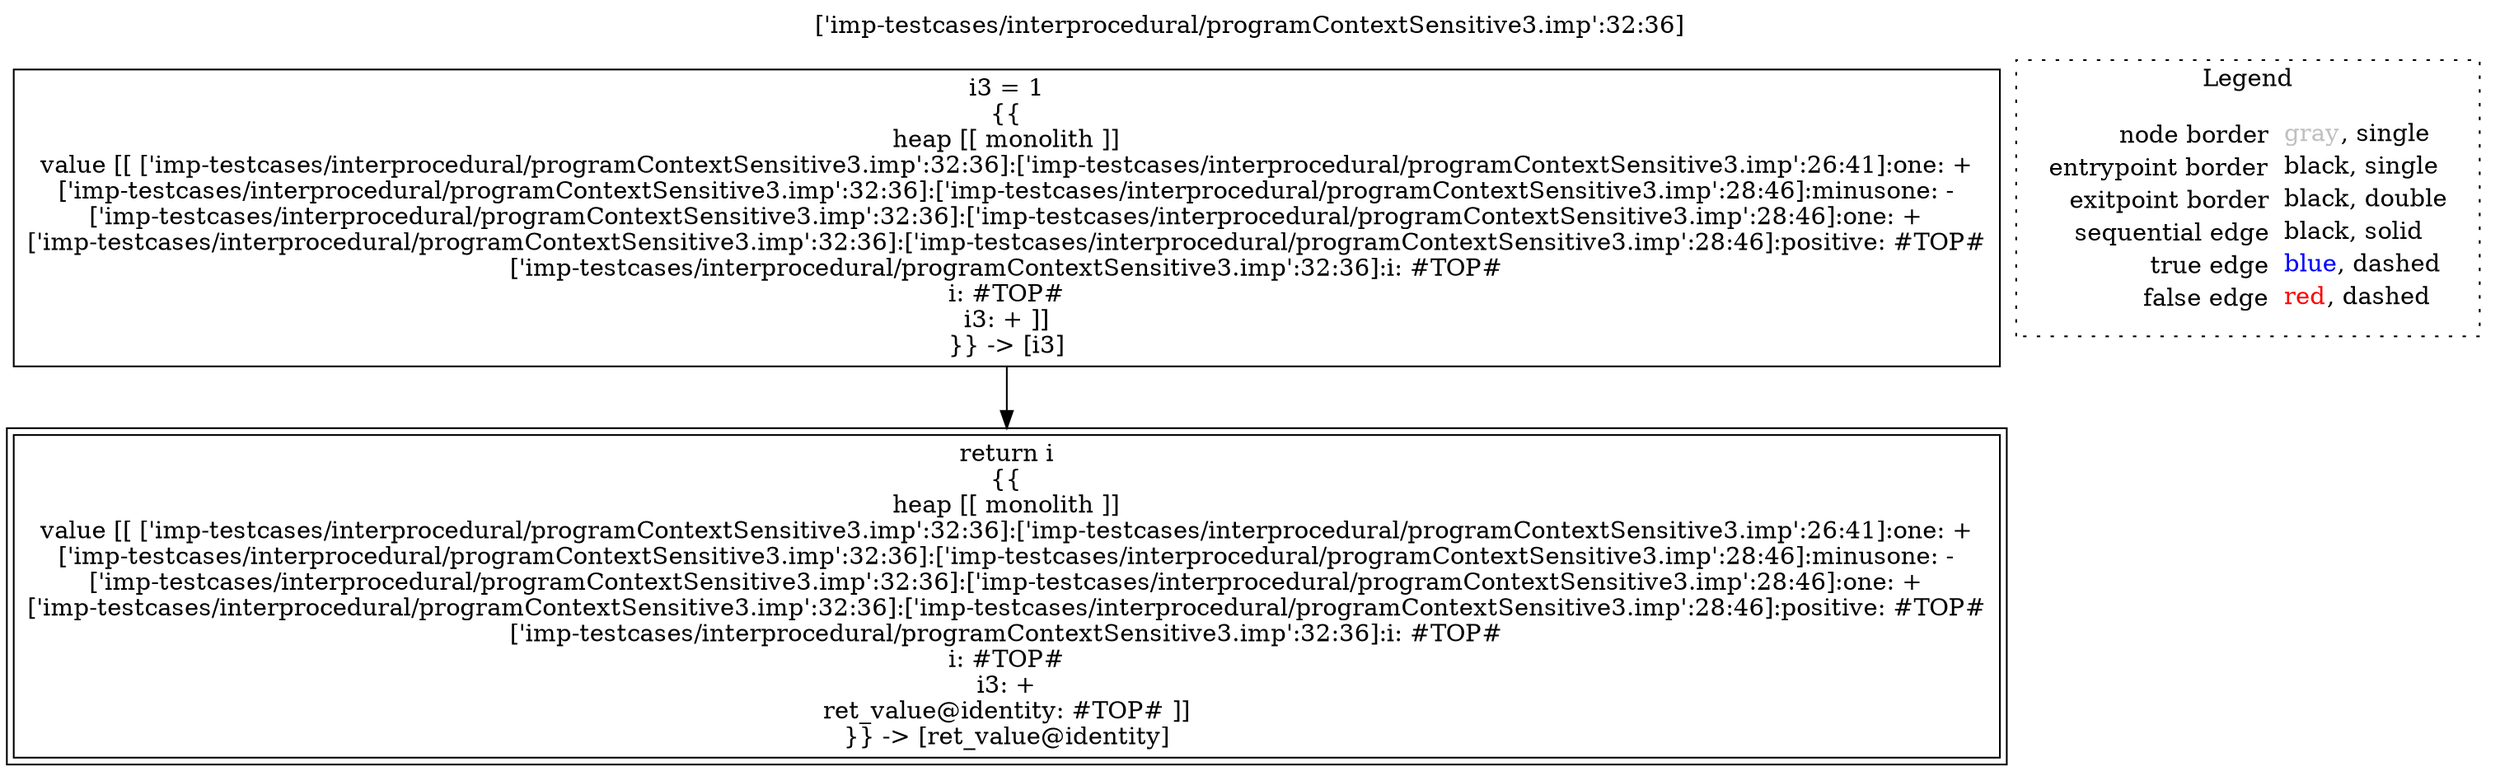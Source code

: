 digraph {
	labelloc="t";
	label="['imp-testcases/interprocedural/programContextSensitive3.imp':32:36]";
	"node0" [shape="rect",color="black",label=<i3 = 1<BR/>{{<BR/>heap [[ monolith ]]<BR/>value [[ ['imp-testcases/interprocedural/programContextSensitive3.imp':32:36]:['imp-testcases/interprocedural/programContextSensitive3.imp':26:41]:one: +<BR/>['imp-testcases/interprocedural/programContextSensitive3.imp':32:36]:['imp-testcases/interprocedural/programContextSensitive3.imp':28:46]:minusone: -<BR/>['imp-testcases/interprocedural/programContextSensitive3.imp':32:36]:['imp-testcases/interprocedural/programContextSensitive3.imp':28:46]:one: +<BR/>['imp-testcases/interprocedural/programContextSensitive3.imp':32:36]:['imp-testcases/interprocedural/programContextSensitive3.imp':28:46]:positive: #TOP#<BR/>['imp-testcases/interprocedural/programContextSensitive3.imp':32:36]:i: #TOP#<BR/>i: #TOP#<BR/>i3: + ]]<BR/>}} -&gt; [i3]>];
	"node1" [shape="rect",color="black",peripheries="2",label=<return i<BR/>{{<BR/>heap [[ monolith ]]<BR/>value [[ ['imp-testcases/interprocedural/programContextSensitive3.imp':32:36]:['imp-testcases/interprocedural/programContextSensitive3.imp':26:41]:one: +<BR/>['imp-testcases/interprocedural/programContextSensitive3.imp':32:36]:['imp-testcases/interprocedural/programContextSensitive3.imp':28:46]:minusone: -<BR/>['imp-testcases/interprocedural/programContextSensitive3.imp':32:36]:['imp-testcases/interprocedural/programContextSensitive3.imp':28:46]:one: +<BR/>['imp-testcases/interprocedural/programContextSensitive3.imp':32:36]:['imp-testcases/interprocedural/programContextSensitive3.imp':28:46]:positive: #TOP#<BR/>['imp-testcases/interprocedural/programContextSensitive3.imp':32:36]:i: #TOP#<BR/>i: #TOP#<BR/>i3: +<BR/>ret_value@identity: #TOP# ]]<BR/>}} -&gt; [ret_value@identity]>];
	"node0" -> "node1" [color="black"];
subgraph cluster_legend {
	label="Legend";
	style=dotted;
	node [shape=plaintext];
	"legend" [label=<<table border="0" cellpadding="2" cellspacing="0" cellborder="0"><tr><td align="right">node border&nbsp;</td><td align="left"><font color="gray">gray</font>, single</td></tr><tr><td align="right">entrypoint border&nbsp;</td><td align="left"><font color="black">black</font>, single</td></tr><tr><td align="right">exitpoint border&nbsp;</td><td align="left"><font color="black">black</font>, double</td></tr><tr><td align="right">sequential edge&nbsp;</td><td align="left"><font color="black">black</font>, solid</td></tr><tr><td align="right">true edge&nbsp;</td><td align="left"><font color="blue">blue</font>, dashed</td></tr><tr><td align="right">false edge&nbsp;</td><td align="left"><font color="red">red</font>, dashed</td></tr></table>>];
}

}
